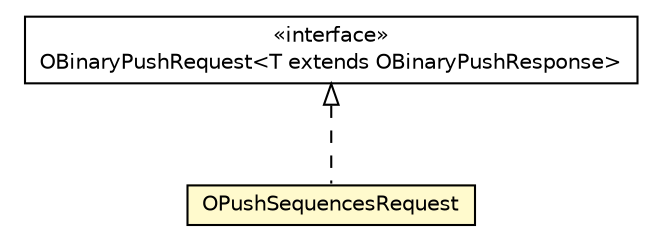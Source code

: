 #!/usr/local/bin/dot
#
# Class diagram 
# Generated by UMLGraph version R5_6-24-gf6e263 (http://www.umlgraph.org/)
#

digraph G {
	edge [fontname="Helvetica",fontsize=10,labelfontname="Helvetica",labelfontsize=10];
	node [fontname="Helvetica",fontsize=10,shape=plaintext];
	nodesep=0.25;
	ranksep=0.5;
	// com.orientechnologies.orient.client.remote.message.OBinaryPushRequest<T extends com.orientechnologies.orient.client.remote.message.OBinaryPushResponse>
	c5092124 [label=<<table title="com.orientechnologies.orient.client.remote.message.OBinaryPushRequest" border="0" cellborder="1" cellspacing="0" cellpadding="2" port="p" href="./OBinaryPushRequest.html">
		<tr><td><table border="0" cellspacing="0" cellpadding="1">
<tr><td align="center" balign="center"> &#171;interface&#187; </td></tr>
<tr><td align="center" balign="center"> OBinaryPushRequest&lt;T extends OBinaryPushResponse&gt; </td></tr>
		</table></td></tr>
		</table>>, URL="./OBinaryPushRequest.html", fontname="Helvetica", fontcolor="black", fontsize=10.0];
	// com.orientechnologies.orient.client.remote.message.OPushSequencesRequest
	c5092143 [label=<<table title="com.orientechnologies.orient.client.remote.message.OPushSequencesRequest" border="0" cellborder="1" cellspacing="0" cellpadding="2" port="p" bgcolor="lemonChiffon" href="./OPushSequencesRequest.html">
		<tr><td><table border="0" cellspacing="0" cellpadding="1">
<tr><td align="center" balign="center"> OPushSequencesRequest </td></tr>
		</table></td></tr>
		</table>>, URL="./OPushSequencesRequest.html", fontname="Helvetica", fontcolor="black", fontsize=10.0];
	//com.orientechnologies.orient.client.remote.message.OPushSequencesRequest implements com.orientechnologies.orient.client.remote.message.OBinaryPushRequest<T extends com.orientechnologies.orient.client.remote.message.OBinaryPushResponse>
	c5092124:p -> c5092143:p [dir=back,arrowtail=empty,style=dashed];
}

